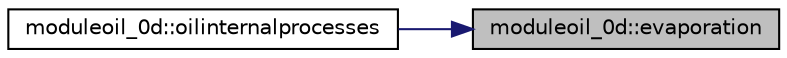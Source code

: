 digraph "moduleoil_0d::evaporation"
{
 // LATEX_PDF_SIZE
  edge [fontname="Helvetica",fontsize="10",labelfontname="Helvetica",labelfontsize="10"];
  node [fontname="Helvetica",fontsize="10",shape=record];
  rankdir="RL";
  Node1 [label="moduleoil_0d::evaporation",height=0.2,width=0.4,color="black", fillcolor="grey75", style="filled", fontcolor="black",tooltip=" "];
  Node1 -> Node2 [dir="back",color="midnightblue",fontsize="10",style="solid",fontname="Helvetica"];
  Node2 [label="moduleoil_0d::oilinternalprocesses",height=0.2,width=0.4,color="black", fillcolor="white", style="filled",URL="$namespacemoduleoil__0d.html#acfea99e694d76e1358d2a688a3d50d98",tooltip=" "];
}
